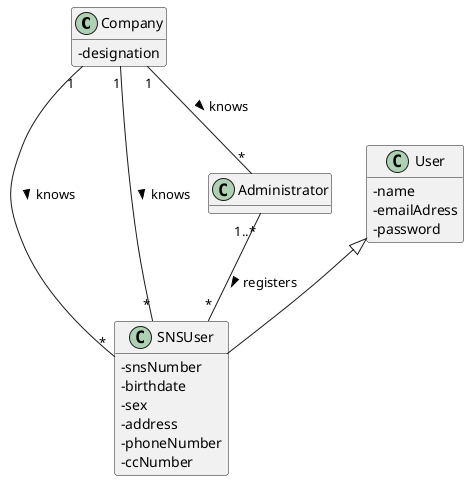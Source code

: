 @startuml
hide methods
top to bottom direction
skinparam classAttributeIconSize 0

class Company {
  -designation
}

class SNSUser extends User {
  -snsNumber
  -birthdate
  -sex
  -address
  -phoneNumber
  -ccNumber
}

class Administrator {
}
class User{
-name
-emailAdress
-password
}

Company "1" --"*" SNSUser : knows >
Company "1" -- "*" Administrator : knows >
Company "1" -- "*" SNSUser : knows >
Administrator "1..*"-- "*" SNSUser : registers >


@enduml
